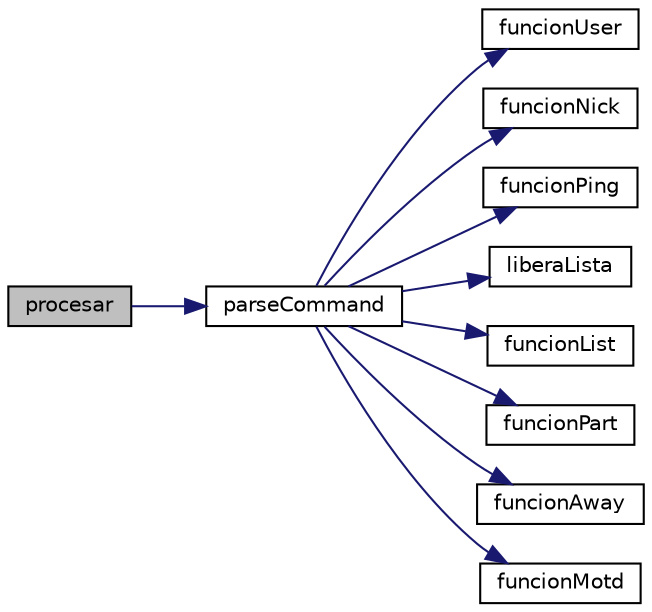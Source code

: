 digraph "procesar"
{
  edge [fontname="Helvetica",fontsize="10",labelfontname="Helvetica",labelfontsize="10"];
  node [fontname="Helvetica",fontsize="10",shape=record];
  rankdir="LR";
  Node1 [label="procesar",height=0.2,width=0.4,color="black", fillcolor="grey75", style="filled", fontcolor="black"];
  Node1 -> Node2 [color="midnightblue",fontsize="10",style="solid"];
  Node2 [label="parseCommand",height=0.2,width=0.4,color="black", fillcolor="white", style="filled",URL="$_g-2361-06-_p1-_server_8c.html#ab7e145be74e8922987621cd01b8d446e"];
  Node2 -> Node3 [color="midnightblue",fontsize="10",style="solid"];
  Node3 [label="funcionUser",height=0.2,width=0.4,color="black", fillcolor="white", style="filled",URL="$_g-2361-06-_p1-_functions_8h.html#a210d0586ca040ccaa2104d06e224c108"];
  Node2 -> Node4 [color="midnightblue",fontsize="10",style="solid"];
  Node4 [label="funcionNick",height=0.2,width=0.4,color="black", fillcolor="white", style="filled",URL="$_g-2361-06-_p1-_functions_8h.html#ad060b5b909c563dc4d6d1737c9bfaaa9"];
  Node2 -> Node5 [color="midnightblue",fontsize="10",style="solid"];
  Node5 [label="funcionPing",height=0.2,width=0.4,color="black", fillcolor="white", style="filled",URL="$_g-2361-06-_p1-_functions_8h.html#a3280e4bc8a783afb907ef479e98b909e"];
  Node2 -> Node6 [color="midnightblue",fontsize="10",style="solid"];
  Node6 [label="liberaLista",height=0.2,width=0.4,color="black", fillcolor="white", style="filled",URL="$_g-2361-06-_p1-_functions_8h.html#a5fa63429b3483f20a469c23625c96820"];
  Node2 -> Node7 [color="midnightblue",fontsize="10",style="solid"];
  Node7 [label="funcionList",height=0.2,width=0.4,color="black", fillcolor="white", style="filled",URL="$_g-2361-06-_p1-_functions_8h.html#ae0239d5f3a7464bbaeb1726cd5bb363f"];
  Node2 -> Node8 [color="midnightblue",fontsize="10",style="solid"];
  Node8 [label="funcionPart",height=0.2,width=0.4,color="black", fillcolor="white", style="filled",URL="$_g-2361-06-_p1-_functions_8h.html#af6cded1bd771b1ca20653d1f81383a21"];
  Node2 -> Node9 [color="midnightblue",fontsize="10",style="solid"];
  Node9 [label="funcionAway",height=0.2,width=0.4,color="black", fillcolor="white", style="filled",URL="$_g-2361-06-_p1-_functions_8h.html#a92e862feef3db4374ed9b1b941edfae3"];
  Node2 -> Node10 [color="midnightblue",fontsize="10",style="solid"];
  Node10 [label="funcionMotd",height=0.2,width=0.4,color="black", fillcolor="white", style="filled",URL="$_g-2361-06-_p1-_functions_8h.html#a76e61a7cc585c5d49d5609ffbef0bfb1"];
}
